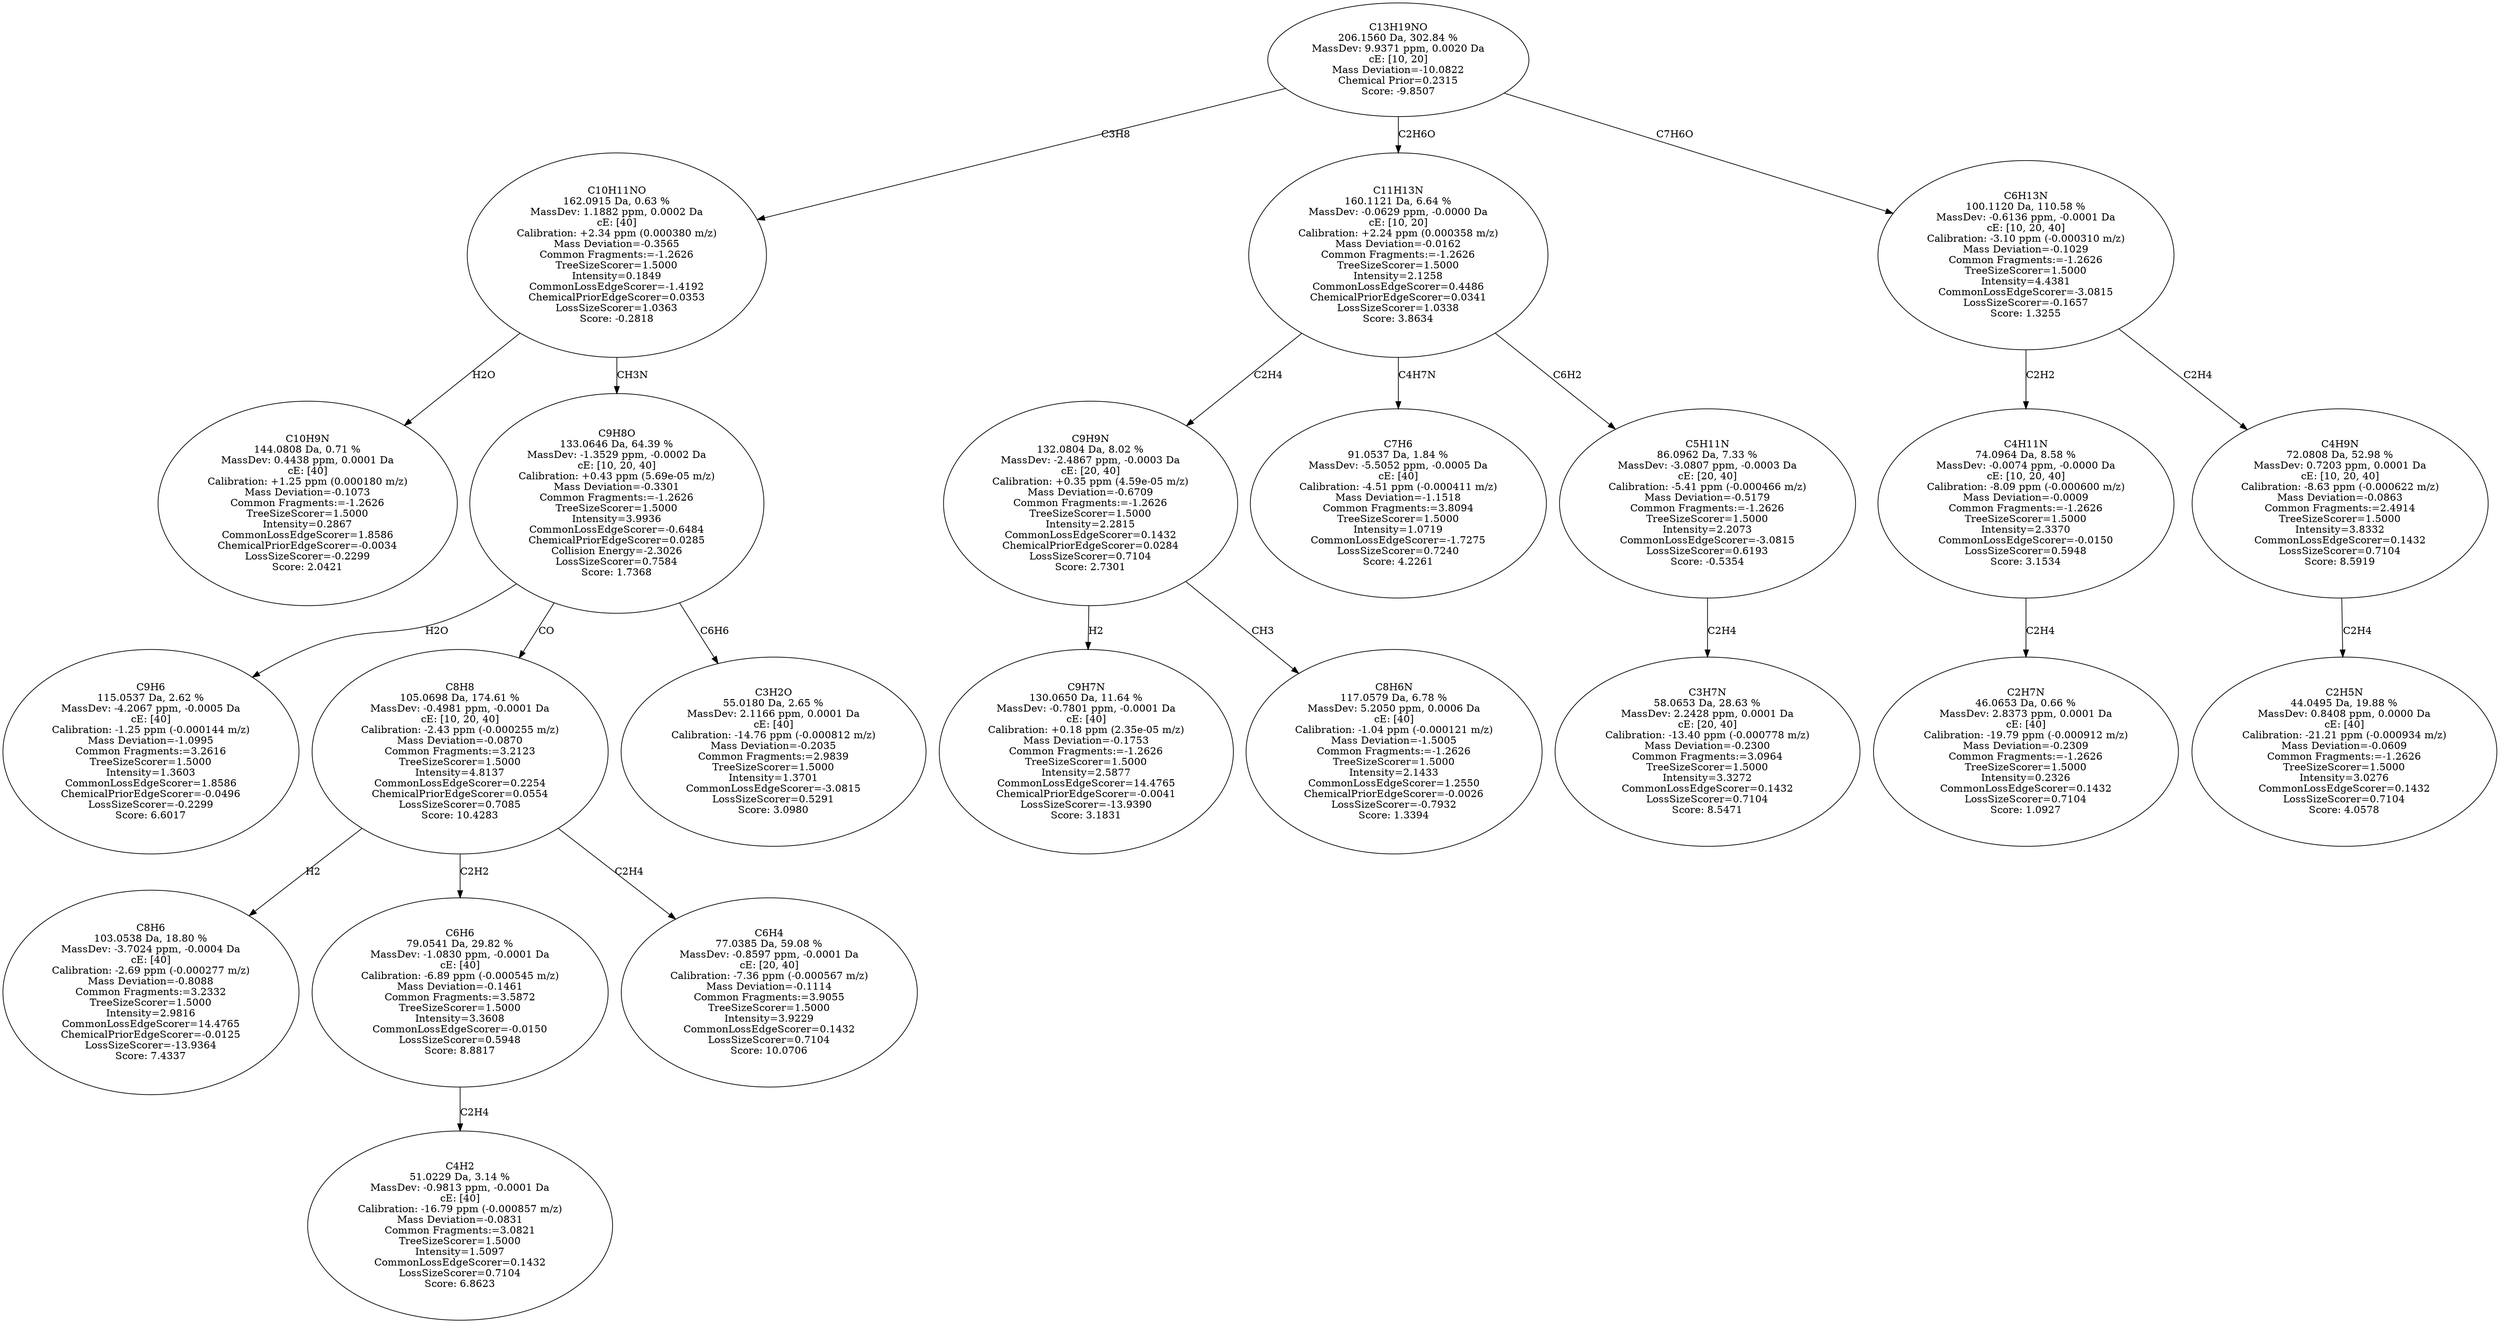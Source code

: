 strict digraph {
v1 [label="C10H9N\n144.0808 Da, 0.71 %\nMassDev: 0.4438 ppm, 0.0001 Da\ncE: [40]\nCalibration: +1.25 ppm (0.000180 m/z)\nMass Deviation=-0.1073\nCommon Fragments:=-1.2626\nTreeSizeScorer=1.5000\nIntensity=0.2867\nCommonLossEdgeScorer=1.8586\nChemicalPriorEdgeScorer=-0.0034\nLossSizeScorer=-0.2299\nScore: 2.0421"];
v2 [label="C9H6\n115.0537 Da, 2.62 %\nMassDev: -4.2067 ppm, -0.0005 Da\ncE: [40]\nCalibration: -1.25 ppm (-0.000144 m/z)\nMass Deviation=-1.0995\nCommon Fragments:=3.2616\nTreeSizeScorer=1.5000\nIntensity=1.3603\nCommonLossEdgeScorer=1.8586\nChemicalPriorEdgeScorer=-0.0496\nLossSizeScorer=-0.2299\nScore: 6.6017"];
v3 [label="C8H6\n103.0538 Da, 18.80 %\nMassDev: -3.7024 ppm, -0.0004 Da\ncE: [40]\nCalibration: -2.69 ppm (-0.000277 m/z)\nMass Deviation=-0.8088\nCommon Fragments:=3.2332\nTreeSizeScorer=1.5000\nIntensity=2.9816\nCommonLossEdgeScorer=14.4765\nChemicalPriorEdgeScorer=-0.0125\nLossSizeScorer=-13.9364\nScore: 7.4337"];
v4 [label="C4H2\n51.0229 Da, 3.14 %\nMassDev: -0.9813 ppm, -0.0001 Da\ncE: [40]\nCalibration: -16.79 ppm (-0.000857 m/z)\nMass Deviation=-0.0831\nCommon Fragments:=3.0821\nTreeSizeScorer=1.5000\nIntensity=1.5097\nCommonLossEdgeScorer=0.1432\nLossSizeScorer=0.7104\nScore: 6.8623"];
v5 [label="C6H6\n79.0541 Da, 29.82 %\nMassDev: -1.0830 ppm, -0.0001 Da\ncE: [40]\nCalibration: -6.89 ppm (-0.000545 m/z)\nMass Deviation=-0.1461\nCommon Fragments:=3.5872\nTreeSizeScorer=1.5000\nIntensity=3.3608\nCommonLossEdgeScorer=-0.0150\nLossSizeScorer=0.5948\nScore: 8.8817"];
v6 [label="C6H4\n77.0385 Da, 59.08 %\nMassDev: -0.8597 ppm, -0.0001 Da\ncE: [20, 40]\nCalibration: -7.36 ppm (-0.000567 m/z)\nMass Deviation=-0.1114\nCommon Fragments:=3.9055\nTreeSizeScorer=1.5000\nIntensity=3.9229\nCommonLossEdgeScorer=0.1432\nLossSizeScorer=0.7104\nScore: 10.0706"];
v7 [label="C8H8\n105.0698 Da, 174.61 %\nMassDev: -0.4981 ppm, -0.0001 Da\ncE: [10, 20, 40]\nCalibration: -2.43 ppm (-0.000255 m/z)\nMass Deviation=-0.0870\nCommon Fragments:=3.2123\nTreeSizeScorer=1.5000\nIntensity=4.8137\nCommonLossEdgeScorer=0.2254\nChemicalPriorEdgeScorer=0.0554\nLossSizeScorer=0.7085\nScore: 10.4283"];
v8 [label="C3H2O\n55.0180 Da, 2.65 %\nMassDev: 2.1166 ppm, 0.0001 Da\ncE: [40]\nCalibration: -14.76 ppm (-0.000812 m/z)\nMass Deviation=-0.2035\nCommon Fragments:=2.9839\nTreeSizeScorer=1.5000\nIntensity=1.3701\nCommonLossEdgeScorer=-3.0815\nLossSizeScorer=0.5291\nScore: 3.0980"];
v9 [label="C9H8O\n133.0646 Da, 64.39 %\nMassDev: -1.3529 ppm, -0.0002 Da\ncE: [10, 20, 40]\nCalibration: +0.43 ppm (5.69e-05 m/z)\nMass Deviation=-0.3301\nCommon Fragments:=-1.2626\nTreeSizeScorer=1.5000\nIntensity=3.9936\nCommonLossEdgeScorer=-0.6484\nChemicalPriorEdgeScorer=0.0285\nCollision Energy=-2.3026\nLossSizeScorer=0.7584\nScore: 1.7368"];
v10 [label="C10H11NO\n162.0915 Da, 0.63 %\nMassDev: 1.1882 ppm, 0.0002 Da\ncE: [40]\nCalibration: +2.34 ppm (0.000380 m/z)\nMass Deviation=-0.3565\nCommon Fragments:=-1.2626\nTreeSizeScorer=1.5000\nIntensity=0.1849\nCommonLossEdgeScorer=-1.4192\nChemicalPriorEdgeScorer=0.0353\nLossSizeScorer=1.0363\nScore: -0.2818"];
v11 [label="C9H7N\n130.0650 Da, 11.64 %\nMassDev: -0.7801 ppm, -0.0001 Da\ncE: [40]\nCalibration: +0.18 ppm (2.35e-05 m/z)\nMass Deviation=-0.1753\nCommon Fragments:=-1.2626\nTreeSizeScorer=1.5000\nIntensity=2.5877\nCommonLossEdgeScorer=14.4765\nChemicalPriorEdgeScorer=-0.0041\nLossSizeScorer=-13.9390\nScore: 3.1831"];
v12 [label="C8H6N\n117.0579 Da, 6.78 %\nMassDev: 5.2050 ppm, 0.0006 Da\ncE: [40]\nCalibration: -1.04 ppm (-0.000121 m/z)\nMass Deviation=-1.5005\nCommon Fragments:=-1.2626\nTreeSizeScorer=1.5000\nIntensity=2.1433\nCommonLossEdgeScorer=1.2550\nChemicalPriorEdgeScorer=-0.0026\nLossSizeScorer=-0.7932\nScore: 1.3394"];
v13 [label="C9H9N\n132.0804 Da, 8.02 %\nMassDev: -2.4867 ppm, -0.0003 Da\ncE: [20, 40]\nCalibration: +0.35 ppm (4.59e-05 m/z)\nMass Deviation=-0.6709\nCommon Fragments:=-1.2626\nTreeSizeScorer=1.5000\nIntensity=2.2815\nCommonLossEdgeScorer=0.1432\nChemicalPriorEdgeScorer=0.0284\nLossSizeScorer=0.7104\nScore: 2.7301"];
v14 [label="C7H6\n91.0537 Da, 1.84 %\nMassDev: -5.5052 ppm, -0.0005 Da\ncE: [40]\nCalibration: -4.51 ppm (-0.000411 m/z)\nMass Deviation=-1.1518\nCommon Fragments:=3.8094\nTreeSizeScorer=1.5000\nIntensity=1.0719\nCommonLossEdgeScorer=-1.7275\nLossSizeScorer=0.7240\nScore: 4.2261"];
v15 [label="C3H7N\n58.0653 Da, 28.63 %\nMassDev: 2.2428 ppm, 0.0001 Da\ncE: [20, 40]\nCalibration: -13.40 ppm (-0.000778 m/z)\nMass Deviation=-0.2300\nCommon Fragments:=3.0964\nTreeSizeScorer=1.5000\nIntensity=3.3272\nCommonLossEdgeScorer=0.1432\nLossSizeScorer=0.7104\nScore: 8.5471"];
v16 [label="C5H11N\n86.0962 Da, 7.33 %\nMassDev: -3.0807 ppm, -0.0003 Da\ncE: [20, 40]\nCalibration: -5.41 ppm (-0.000466 m/z)\nMass Deviation=-0.5179\nCommon Fragments:=-1.2626\nTreeSizeScorer=1.5000\nIntensity=2.2073\nCommonLossEdgeScorer=-3.0815\nLossSizeScorer=0.6193\nScore: -0.5354"];
v17 [label="C11H13N\n160.1121 Da, 6.64 %\nMassDev: -0.0629 ppm, -0.0000 Da\ncE: [10, 20]\nCalibration: +2.24 ppm (0.000358 m/z)\nMass Deviation=-0.0162\nCommon Fragments:=-1.2626\nTreeSizeScorer=1.5000\nIntensity=2.1258\nCommonLossEdgeScorer=0.4486\nChemicalPriorEdgeScorer=0.0341\nLossSizeScorer=1.0338\nScore: 3.8634"];
v18 [label="C2H7N\n46.0653 Da, 0.66 %\nMassDev: 2.8373 ppm, 0.0001 Da\ncE: [40]\nCalibration: -19.79 ppm (-0.000912 m/z)\nMass Deviation=-0.2309\nCommon Fragments:=-1.2626\nTreeSizeScorer=1.5000\nIntensity=0.2326\nCommonLossEdgeScorer=0.1432\nLossSizeScorer=0.7104\nScore: 1.0927"];
v19 [label="C4H11N\n74.0964 Da, 8.58 %\nMassDev: -0.0074 ppm, -0.0000 Da\ncE: [10, 20, 40]\nCalibration: -8.09 ppm (-0.000600 m/z)\nMass Deviation=-0.0009\nCommon Fragments:=-1.2626\nTreeSizeScorer=1.5000\nIntensity=2.3370\nCommonLossEdgeScorer=-0.0150\nLossSizeScorer=0.5948\nScore: 3.1534"];
v20 [label="C2H5N\n44.0495 Da, 19.88 %\nMassDev: 0.8408 ppm, 0.0000 Da\ncE: [40]\nCalibration: -21.21 ppm (-0.000934 m/z)\nMass Deviation=-0.0609\nCommon Fragments:=-1.2626\nTreeSizeScorer=1.5000\nIntensity=3.0276\nCommonLossEdgeScorer=0.1432\nLossSizeScorer=0.7104\nScore: 4.0578"];
v21 [label="C4H9N\n72.0808 Da, 52.98 %\nMassDev: 0.7203 ppm, 0.0001 Da\ncE: [10, 20, 40]\nCalibration: -8.63 ppm (-0.000622 m/z)\nMass Deviation=-0.0863\nCommon Fragments:=2.4914\nTreeSizeScorer=1.5000\nIntensity=3.8332\nCommonLossEdgeScorer=0.1432\nLossSizeScorer=0.7104\nScore: 8.5919"];
v22 [label="C6H13N\n100.1120 Da, 110.58 %\nMassDev: -0.6136 ppm, -0.0001 Da\ncE: [10, 20, 40]\nCalibration: -3.10 ppm (-0.000310 m/z)\nMass Deviation=-0.1029\nCommon Fragments:=-1.2626\nTreeSizeScorer=1.5000\nIntensity=4.4381\nCommonLossEdgeScorer=-3.0815\nLossSizeScorer=-0.1657\nScore: 1.3255"];
v23 [label="C13H19NO\n206.1560 Da, 302.84 %\nMassDev: 9.9371 ppm, 0.0020 Da\ncE: [10, 20]\nMass Deviation=-10.0822\nChemical Prior=0.2315\nScore: -9.8507"];
v10 -> v1 [label="H2O"];
v9 -> v2 [label="H2O"];
v7 -> v3 [label="H2"];
v5 -> v4 [label="C2H4"];
v7 -> v5 [label="C2H2"];
v7 -> v6 [label="C2H4"];
v9 -> v7 [label="CO"];
v9 -> v8 [label="C6H6"];
v10 -> v9 [label="CH3N"];
v23 -> v10 [label="C3H8"];
v13 -> v11 [label="H2"];
v13 -> v12 [label="CH3"];
v17 -> v13 [label="C2H4"];
v17 -> v14 [label="C4H7N"];
v16 -> v15 [label="C2H4"];
v17 -> v16 [label="C6H2"];
v23 -> v17 [label="C2H6O"];
v19 -> v18 [label="C2H4"];
v22 -> v19 [label="C2H2"];
v21 -> v20 [label="C2H4"];
v22 -> v21 [label="C2H4"];
v23 -> v22 [label="C7H6O"];
}